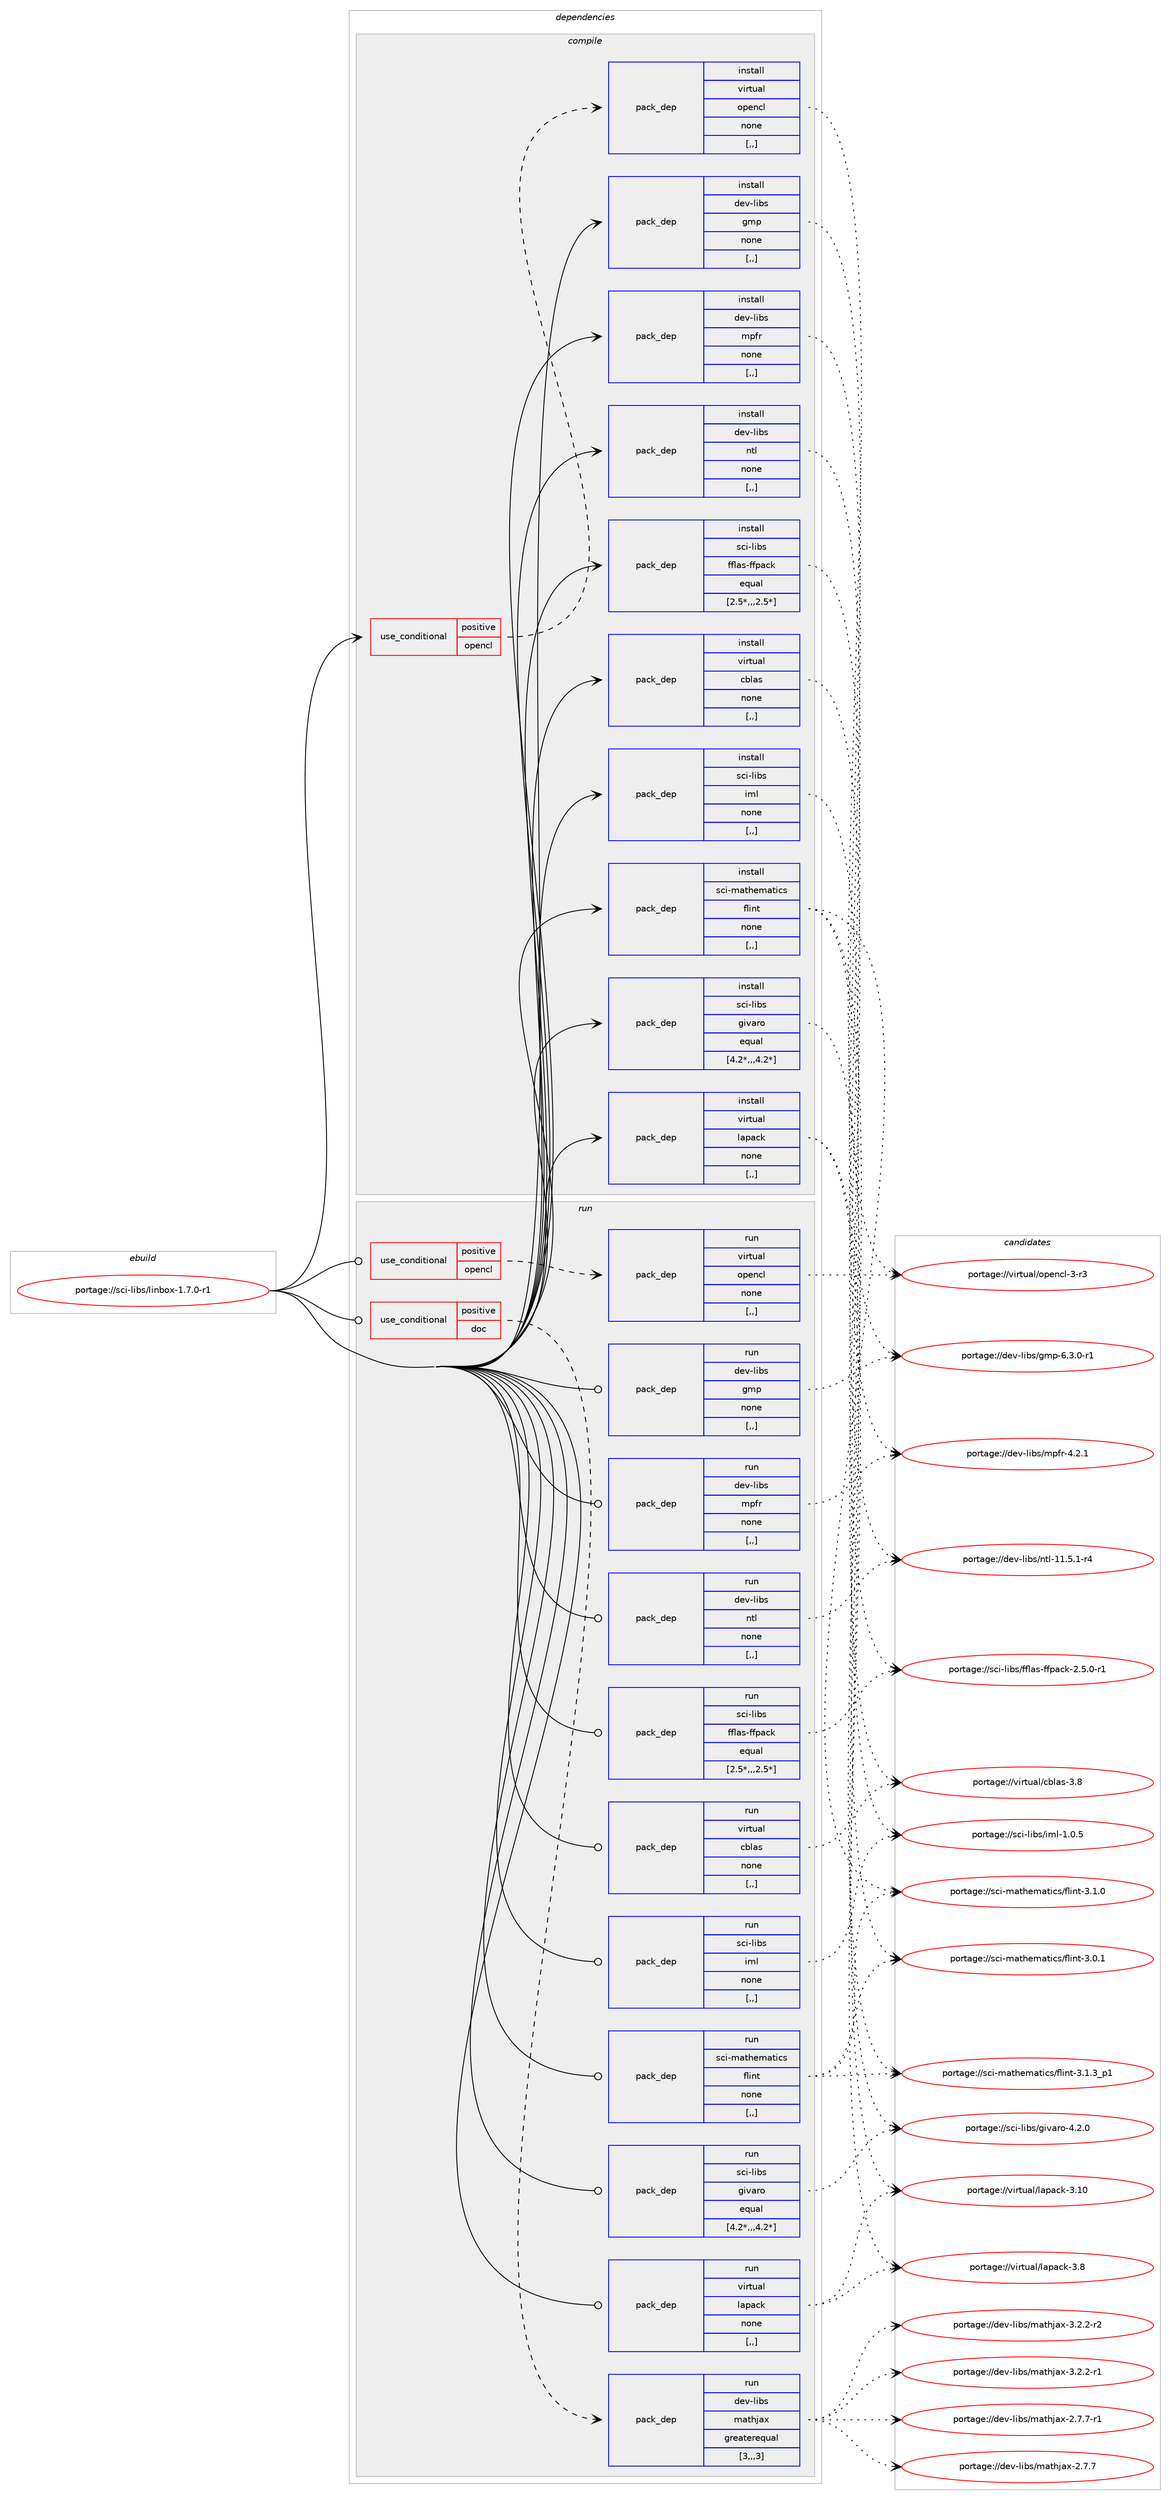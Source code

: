 digraph prolog {

# *************
# Graph options
# *************

newrank=true;
concentrate=true;
compound=true;
graph [rankdir=LR,fontname=Helvetica,fontsize=10,ranksep=1.5];#, ranksep=2.5, nodesep=0.2];
edge  [arrowhead=vee];
node  [fontname=Helvetica,fontsize=10];

# **********
# The ebuild
# **********

subgraph cluster_leftcol {
color=gray;
rank=same;
label=<<i>ebuild</i>>;
id [label="portage://sci-libs/linbox-1.7.0-r1", color=red, width=4, href="../sci-libs/linbox-1.7.0-r1.svg"];
}

# ****************
# The dependencies
# ****************

subgraph cluster_midcol {
color=gray;
label=<<i>dependencies</i>>;
subgraph cluster_compile {
fillcolor="#eeeeee";
style=filled;
label=<<i>compile</i>>;
subgraph cond106272 {
dependency401127 [label=<<TABLE BORDER="0" CELLBORDER="1" CELLSPACING="0" CELLPADDING="4"><TR><TD ROWSPAN="3" CELLPADDING="10">use_conditional</TD></TR><TR><TD>positive</TD></TR><TR><TD>opencl</TD></TR></TABLE>>, shape=none, color=red];
subgraph pack291977 {
dependency401128 [label=<<TABLE BORDER="0" CELLBORDER="1" CELLSPACING="0" CELLPADDING="4" WIDTH="220"><TR><TD ROWSPAN="6" CELLPADDING="30">pack_dep</TD></TR><TR><TD WIDTH="110">install</TD></TR><TR><TD>virtual</TD></TR><TR><TD>opencl</TD></TR><TR><TD>none</TD></TR><TR><TD>[,,]</TD></TR></TABLE>>, shape=none, color=blue];
}
dependency401127:e -> dependency401128:w [weight=20,style="dashed",arrowhead="vee"];
}
id:e -> dependency401127:w [weight=20,style="solid",arrowhead="vee"];
subgraph pack291978 {
dependency401129 [label=<<TABLE BORDER="0" CELLBORDER="1" CELLSPACING="0" CELLPADDING="4" WIDTH="220"><TR><TD ROWSPAN="6" CELLPADDING="30">pack_dep</TD></TR><TR><TD WIDTH="110">install</TD></TR><TR><TD>dev-libs</TD></TR><TR><TD>gmp</TD></TR><TR><TD>none</TD></TR><TR><TD>[,,]</TD></TR></TABLE>>, shape=none, color=blue];
}
id:e -> dependency401129:w [weight=20,style="solid",arrowhead="vee"];
subgraph pack291979 {
dependency401130 [label=<<TABLE BORDER="0" CELLBORDER="1" CELLSPACING="0" CELLPADDING="4" WIDTH="220"><TR><TD ROWSPAN="6" CELLPADDING="30">pack_dep</TD></TR><TR><TD WIDTH="110">install</TD></TR><TR><TD>dev-libs</TD></TR><TR><TD>mpfr</TD></TR><TR><TD>none</TD></TR><TR><TD>[,,]</TD></TR></TABLE>>, shape=none, color=blue];
}
id:e -> dependency401130:w [weight=20,style="solid",arrowhead="vee"];
subgraph pack291980 {
dependency401131 [label=<<TABLE BORDER="0" CELLBORDER="1" CELLSPACING="0" CELLPADDING="4" WIDTH="220"><TR><TD ROWSPAN="6" CELLPADDING="30">pack_dep</TD></TR><TR><TD WIDTH="110">install</TD></TR><TR><TD>dev-libs</TD></TR><TR><TD>ntl</TD></TR><TR><TD>none</TD></TR><TR><TD>[,,]</TD></TR></TABLE>>, shape=none, color=blue];
}
id:e -> dependency401131:w [weight=20,style="solid",arrowhead="vee"];
subgraph pack291981 {
dependency401132 [label=<<TABLE BORDER="0" CELLBORDER="1" CELLSPACING="0" CELLPADDING="4" WIDTH="220"><TR><TD ROWSPAN="6" CELLPADDING="30">pack_dep</TD></TR><TR><TD WIDTH="110">install</TD></TR><TR><TD>sci-libs</TD></TR><TR><TD>fflas-ffpack</TD></TR><TR><TD>equal</TD></TR><TR><TD>[2.5*,,,2.5*]</TD></TR></TABLE>>, shape=none, color=blue];
}
id:e -> dependency401132:w [weight=20,style="solid",arrowhead="vee"];
subgraph pack291982 {
dependency401133 [label=<<TABLE BORDER="0" CELLBORDER="1" CELLSPACING="0" CELLPADDING="4" WIDTH="220"><TR><TD ROWSPAN="6" CELLPADDING="30">pack_dep</TD></TR><TR><TD WIDTH="110">install</TD></TR><TR><TD>sci-libs</TD></TR><TR><TD>givaro</TD></TR><TR><TD>equal</TD></TR><TR><TD>[4.2*,,,4.2*]</TD></TR></TABLE>>, shape=none, color=blue];
}
id:e -> dependency401133:w [weight=20,style="solid",arrowhead="vee"];
subgraph pack291983 {
dependency401134 [label=<<TABLE BORDER="0" CELLBORDER="1" CELLSPACING="0" CELLPADDING="4" WIDTH="220"><TR><TD ROWSPAN="6" CELLPADDING="30">pack_dep</TD></TR><TR><TD WIDTH="110">install</TD></TR><TR><TD>sci-libs</TD></TR><TR><TD>iml</TD></TR><TR><TD>none</TD></TR><TR><TD>[,,]</TD></TR></TABLE>>, shape=none, color=blue];
}
id:e -> dependency401134:w [weight=20,style="solid",arrowhead="vee"];
subgraph pack291984 {
dependency401135 [label=<<TABLE BORDER="0" CELLBORDER="1" CELLSPACING="0" CELLPADDING="4" WIDTH="220"><TR><TD ROWSPAN="6" CELLPADDING="30">pack_dep</TD></TR><TR><TD WIDTH="110">install</TD></TR><TR><TD>sci-mathematics</TD></TR><TR><TD>flint</TD></TR><TR><TD>none</TD></TR><TR><TD>[,,]</TD></TR></TABLE>>, shape=none, color=blue];
}
id:e -> dependency401135:w [weight=20,style="solid",arrowhead="vee"];
subgraph pack291985 {
dependency401136 [label=<<TABLE BORDER="0" CELLBORDER="1" CELLSPACING="0" CELLPADDING="4" WIDTH="220"><TR><TD ROWSPAN="6" CELLPADDING="30">pack_dep</TD></TR><TR><TD WIDTH="110">install</TD></TR><TR><TD>virtual</TD></TR><TR><TD>cblas</TD></TR><TR><TD>none</TD></TR><TR><TD>[,,]</TD></TR></TABLE>>, shape=none, color=blue];
}
id:e -> dependency401136:w [weight=20,style="solid",arrowhead="vee"];
subgraph pack291986 {
dependency401137 [label=<<TABLE BORDER="0" CELLBORDER="1" CELLSPACING="0" CELLPADDING="4" WIDTH="220"><TR><TD ROWSPAN="6" CELLPADDING="30">pack_dep</TD></TR><TR><TD WIDTH="110">install</TD></TR><TR><TD>virtual</TD></TR><TR><TD>lapack</TD></TR><TR><TD>none</TD></TR><TR><TD>[,,]</TD></TR></TABLE>>, shape=none, color=blue];
}
id:e -> dependency401137:w [weight=20,style="solid",arrowhead="vee"];
}
subgraph cluster_compileandrun {
fillcolor="#eeeeee";
style=filled;
label=<<i>compile and run</i>>;
}
subgraph cluster_run {
fillcolor="#eeeeee";
style=filled;
label=<<i>run</i>>;
subgraph cond106273 {
dependency401138 [label=<<TABLE BORDER="0" CELLBORDER="1" CELLSPACING="0" CELLPADDING="4"><TR><TD ROWSPAN="3" CELLPADDING="10">use_conditional</TD></TR><TR><TD>positive</TD></TR><TR><TD>doc</TD></TR></TABLE>>, shape=none, color=red];
subgraph pack291987 {
dependency401139 [label=<<TABLE BORDER="0" CELLBORDER="1" CELLSPACING="0" CELLPADDING="4" WIDTH="220"><TR><TD ROWSPAN="6" CELLPADDING="30">pack_dep</TD></TR><TR><TD WIDTH="110">run</TD></TR><TR><TD>dev-libs</TD></TR><TR><TD>mathjax</TD></TR><TR><TD>greaterequal</TD></TR><TR><TD>[3,,,3]</TD></TR></TABLE>>, shape=none, color=blue];
}
dependency401138:e -> dependency401139:w [weight=20,style="dashed",arrowhead="vee"];
}
id:e -> dependency401138:w [weight=20,style="solid",arrowhead="odot"];
subgraph cond106274 {
dependency401140 [label=<<TABLE BORDER="0" CELLBORDER="1" CELLSPACING="0" CELLPADDING="4"><TR><TD ROWSPAN="3" CELLPADDING="10">use_conditional</TD></TR><TR><TD>positive</TD></TR><TR><TD>opencl</TD></TR></TABLE>>, shape=none, color=red];
subgraph pack291988 {
dependency401141 [label=<<TABLE BORDER="0" CELLBORDER="1" CELLSPACING="0" CELLPADDING="4" WIDTH="220"><TR><TD ROWSPAN="6" CELLPADDING="30">pack_dep</TD></TR><TR><TD WIDTH="110">run</TD></TR><TR><TD>virtual</TD></TR><TR><TD>opencl</TD></TR><TR><TD>none</TD></TR><TR><TD>[,,]</TD></TR></TABLE>>, shape=none, color=blue];
}
dependency401140:e -> dependency401141:w [weight=20,style="dashed",arrowhead="vee"];
}
id:e -> dependency401140:w [weight=20,style="solid",arrowhead="odot"];
subgraph pack291989 {
dependency401142 [label=<<TABLE BORDER="0" CELLBORDER="1" CELLSPACING="0" CELLPADDING="4" WIDTH="220"><TR><TD ROWSPAN="6" CELLPADDING="30">pack_dep</TD></TR><TR><TD WIDTH="110">run</TD></TR><TR><TD>dev-libs</TD></TR><TR><TD>gmp</TD></TR><TR><TD>none</TD></TR><TR><TD>[,,]</TD></TR></TABLE>>, shape=none, color=blue];
}
id:e -> dependency401142:w [weight=20,style="solid",arrowhead="odot"];
subgraph pack291990 {
dependency401143 [label=<<TABLE BORDER="0" CELLBORDER="1" CELLSPACING="0" CELLPADDING="4" WIDTH="220"><TR><TD ROWSPAN="6" CELLPADDING="30">pack_dep</TD></TR><TR><TD WIDTH="110">run</TD></TR><TR><TD>dev-libs</TD></TR><TR><TD>mpfr</TD></TR><TR><TD>none</TD></TR><TR><TD>[,,]</TD></TR></TABLE>>, shape=none, color=blue];
}
id:e -> dependency401143:w [weight=20,style="solid",arrowhead="odot"];
subgraph pack291991 {
dependency401144 [label=<<TABLE BORDER="0" CELLBORDER="1" CELLSPACING="0" CELLPADDING="4" WIDTH="220"><TR><TD ROWSPAN="6" CELLPADDING="30">pack_dep</TD></TR><TR><TD WIDTH="110">run</TD></TR><TR><TD>dev-libs</TD></TR><TR><TD>ntl</TD></TR><TR><TD>none</TD></TR><TR><TD>[,,]</TD></TR></TABLE>>, shape=none, color=blue];
}
id:e -> dependency401144:w [weight=20,style="solid",arrowhead="odot"];
subgraph pack291992 {
dependency401145 [label=<<TABLE BORDER="0" CELLBORDER="1" CELLSPACING="0" CELLPADDING="4" WIDTH="220"><TR><TD ROWSPAN="6" CELLPADDING="30">pack_dep</TD></TR><TR><TD WIDTH="110">run</TD></TR><TR><TD>sci-libs</TD></TR><TR><TD>fflas-ffpack</TD></TR><TR><TD>equal</TD></TR><TR><TD>[2.5*,,,2.5*]</TD></TR></TABLE>>, shape=none, color=blue];
}
id:e -> dependency401145:w [weight=20,style="solid",arrowhead="odot"];
subgraph pack291993 {
dependency401146 [label=<<TABLE BORDER="0" CELLBORDER="1" CELLSPACING="0" CELLPADDING="4" WIDTH="220"><TR><TD ROWSPAN="6" CELLPADDING="30">pack_dep</TD></TR><TR><TD WIDTH="110">run</TD></TR><TR><TD>sci-libs</TD></TR><TR><TD>givaro</TD></TR><TR><TD>equal</TD></TR><TR><TD>[4.2*,,,4.2*]</TD></TR></TABLE>>, shape=none, color=blue];
}
id:e -> dependency401146:w [weight=20,style="solid",arrowhead="odot"];
subgraph pack291994 {
dependency401147 [label=<<TABLE BORDER="0" CELLBORDER="1" CELLSPACING="0" CELLPADDING="4" WIDTH="220"><TR><TD ROWSPAN="6" CELLPADDING="30">pack_dep</TD></TR><TR><TD WIDTH="110">run</TD></TR><TR><TD>sci-libs</TD></TR><TR><TD>iml</TD></TR><TR><TD>none</TD></TR><TR><TD>[,,]</TD></TR></TABLE>>, shape=none, color=blue];
}
id:e -> dependency401147:w [weight=20,style="solid",arrowhead="odot"];
subgraph pack291995 {
dependency401148 [label=<<TABLE BORDER="0" CELLBORDER="1" CELLSPACING="0" CELLPADDING="4" WIDTH="220"><TR><TD ROWSPAN="6" CELLPADDING="30">pack_dep</TD></TR><TR><TD WIDTH="110">run</TD></TR><TR><TD>sci-mathematics</TD></TR><TR><TD>flint</TD></TR><TR><TD>none</TD></TR><TR><TD>[,,]</TD></TR></TABLE>>, shape=none, color=blue];
}
id:e -> dependency401148:w [weight=20,style="solid",arrowhead="odot"];
subgraph pack291996 {
dependency401149 [label=<<TABLE BORDER="0" CELLBORDER="1" CELLSPACING="0" CELLPADDING="4" WIDTH="220"><TR><TD ROWSPAN="6" CELLPADDING="30">pack_dep</TD></TR><TR><TD WIDTH="110">run</TD></TR><TR><TD>virtual</TD></TR><TR><TD>cblas</TD></TR><TR><TD>none</TD></TR><TR><TD>[,,]</TD></TR></TABLE>>, shape=none, color=blue];
}
id:e -> dependency401149:w [weight=20,style="solid",arrowhead="odot"];
subgraph pack291997 {
dependency401150 [label=<<TABLE BORDER="0" CELLBORDER="1" CELLSPACING="0" CELLPADDING="4" WIDTH="220"><TR><TD ROWSPAN="6" CELLPADDING="30">pack_dep</TD></TR><TR><TD WIDTH="110">run</TD></TR><TR><TD>virtual</TD></TR><TR><TD>lapack</TD></TR><TR><TD>none</TD></TR><TR><TD>[,,]</TD></TR></TABLE>>, shape=none, color=blue];
}
id:e -> dependency401150:w [weight=20,style="solid",arrowhead="odot"];
}
}

# **************
# The candidates
# **************

subgraph cluster_choices {
rank=same;
color=gray;
label=<<i>candidates</i>>;

subgraph choice291977 {
color=black;
nodesep=1;
choice11810511411611797108471111121011109910845514511451 [label="portage://virtual/opencl-3-r3", color=red, width=4,href="../virtual/opencl-3-r3.svg"];
dependency401128:e -> choice11810511411611797108471111121011109910845514511451:w [style=dotted,weight="100"];
}
subgraph choice291978 {
color=black;
nodesep=1;
choice1001011184510810598115471031091124554465146484511449 [label="portage://dev-libs/gmp-6.3.0-r1", color=red, width=4,href="../dev-libs/gmp-6.3.0-r1.svg"];
dependency401129:e -> choice1001011184510810598115471031091124554465146484511449:w [style=dotted,weight="100"];
}
subgraph choice291979 {
color=black;
nodesep=1;
choice100101118451081059811547109112102114455246504649 [label="portage://dev-libs/mpfr-4.2.1", color=red, width=4,href="../dev-libs/mpfr-4.2.1.svg"];
dependency401130:e -> choice100101118451081059811547109112102114455246504649:w [style=dotted,weight="100"];
}
subgraph choice291980 {
color=black;
nodesep=1;
choice100101118451081059811547110116108454949465346494511452 [label="portage://dev-libs/ntl-11.5.1-r4", color=red, width=4,href="../dev-libs/ntl-11.5.1-r4.svg"];
dependency401131:e -> choice100101118451081059811547110116108454949465346494511452:w [style=dotted,weight="100"];
}
subgraph choice291981 {
color=black;
nodesep=1;
choice11599105451081059811547102102108971154510210211297991074550465346484511449 [label="portage://sci-libs/fflas-ffpack-2.5.0-r1", color=red, width=4,href="../sci-libs/fflas-ffpack-2.5.0-r1.svg"];
dependency401132:e -> choice11599105451081059811547102102108971154510210211297991074550465346484511449:w [style=dotted,weight="100"];
}
subgraph choice291982 {
color=black;
nodesep=1;
choice1159910545108105981154710310511897114111455246504648 [label="portage://sci-libs/givaro-4.2.0", color=red, width=4,href="../sci-libs/givaro-4.2.0.svg"];
dependency401133:e -> choice1159910545108105981154710310511897114111455246504648:w [style=dotted,weight="100"];
}
subgraph choice291983 {
color=black;
nodesep=1;
choice11599105451081059811547105109108454946484653 [label="portage://sci-libs/iml-1.0.5", color=red, width=4,href="../sci-libs/iml-1.0.5.svg"];
dependency401134:e -> choice11599105451081059811547105109108454946484653:w [style=dotted,weight="100"];
}
subgraph choice291984 {
color=black;
nodesep=1;
choice1159910545109971161041011099711610599115471021081051101164551464946519511249 [label="portage://sci-mathematics/flint-3.1.3_p1", color=red, width=4,href="../sci-mathematics/flint-3.1.3_p1.svg"];
choice115991054510997116104101109971161059911547102108105110116455146494648 [label="portage://sci-mathematics/flint-3.1.0", color=red, width=4,href="../sci-mathematics/flint-3.1.0.svg"];
choice115991054510997116104101109971161059911547102108105110116455146484649 [label="portage://sci-mathematics/flint-3.0.1", color=red, width=4,href="../sci-mathematics/flint-3.0.1.svg"];
dependency401135:e -> choice1159910545109971161041011099711610599115471021081051101164551464946519511249:w [style=dotted,weight="100"];
dependency401135:e -> choice115991054510997116104101109971161059911547102108105110116455146494648:w [style=dotted,weight="100"];
dependency401135:e -> choice115991054510997116104101109971161059911547102108105110116455146484649:w [style=dotted,weight="100"];
}
subgraph choice291985 {
color=black;
nodesep=1;
choice118105114116117971084799981089711545514656 [label="portage://virtual/cblas-3.8", color=red, width=4,href="../virtual/cblas-3.8.svg"];
dependency401136:e -> choice118105114116117971084799981089711545514656:w [style=dotted,weight="100"];
}
subgraph choice291986 {
color=black;
nodesep=1;
choice11810511411611797108471089711297991074551464948 [label="portage://virtual/lapack-3.10", color=red, width=4,href="../virtual/lapack-3.10.svg"];
choice118105114116117971084710897112979910745514656 [label="portage://virtual/lapack-3.8", color=red, width=4,href="../virtual/lapack-3.8.svg"];
dependency401137:e -> choice11810511411611797108471089711297991074551464948:w [style=dotted,weight="100"];
dependency401137:e -> choice118105114116117971084710897112979910745514656:w [style=dotted,weight="100"];
}
subgraph choice291987 {
color=black;
nodesep=1;
choice10010111845108105981154710997116104106971204551465046504511450 [label="portage://dev-libs/mathjax-3.2.2-r2", color=red, width=4,href="../dev-libs/mathjax-3.2.2-r2.svg"];
choice10010111845108105981154710997116104106971204551465046504511449 [label="portage://dev-libs/mathjax-3.2.2-r1", color=red, width=4,href="../dev-libs/mathjax-3.2.2-r1.svg"];
choice10010111845108105981154710997116104106971204550465546554511449 [label="portage://dev-libs/mathjax-2.7.7-r1", color=red, width=4,href="../dev-libs/mathjax-2.7.7-r1.svg"];
choice1001011184510810598115471099711610410697120455046554655 [label="portage://dev-libs/mathjax-2.7.7", color=red, width=4,href="../dev-libs/mathjax-2.7.7.svg"];
dependency401139:e -> choice10010111845108105981154710997116104106971204551465046504511450:w [style=dotted,weight="100"];
dependency401139:e -> choice10010111845108105981154710997116104106971204551465046504511449:w [style=dotted,weight="100"];
dependency401139:e -> choice10010111845108105981154710997116104106971204550465546554511449:w [style=dotted,weight="100"];
dependency401139:e -> choice1001011184510810598115471099711610410697120455046554655:w [style=dotted,weight="100"];
}
subgraph choice291988 {
color=black;
nodesep=1;
choice11810511411611797108471111121011109910845514511451 [label="portage://virtual/opencl-3-r3", color=red, width=4,href="../virtual/opencl-3-r3.svg"];
dependency401141:e -> choice11810511411611797108471111121011109910845514511451:w [style=dotted,weight="100"];
}
subgraph choice291989 {
color=black;
nodesep=1;
choice1001011184510810598115471031091124554465146484511449 [label="portage://dev-libs/gmp-6.3.0-r1", color=red, width=4,href="../dev-libs/gmp-6.3.0-r1.svg"];
dependency401142:e -> choice1001011184510810598115471031091124554465146484511449:w [style=dotted,weight="100"];
}
subgraph choice291990 {
color=black;
nodesep=1;
choice100101118451081059811547109112102114455246504649 [label="portage://dev-libs/mpfr-4.2.1", color=red, width=4,href="../dev-libs/mpfr-4.2.1.svg"];
dependency401143:e -> choice100101118451081059811547109112102114455246504649:w [style=dotted,weight="100"];
}
subgraph choice291991 {
color=black;
nodesep=1;
choice100101118451081059811547110116108454949465346494511452 [label="portage://dev-libs/ntl-11.5.1-r4", color=red, width=4,href="../dev-libs/ntl-11.5.1-r4.svg"];
dependency401144:e -> choice100101118451081059811547110116108454949465346494511452:w [style=dotted,weight="100"];
}
subgraph choice291992 {
color=black;
nodesep=1;
choice11599105451081059811547102102108971154510210211297991074550465346484511449 [label="portage://sci-libs/fflas-ffpack-2.5.0-r1", color=red, width=4,href="../sci-libs/fflas-ffpack-2.5.0-r1.svg"];
dependency401145:e -> choice11599105451081059811547102102108971154510210211297991074550465346484511449:w [style=dotted,weight="100"];
}
subgraph choice291993 {
color=black;
nodesep=1;
choice1159910545108105981154710310511897114111455246504648 [label="portage://sci-libs/givaro-4.2.0", color=red, width=4,href="../sci-libs/givaro-4.2.0.svg"];
dependency401146:e -> choice1159910545108105981154710310511897114111455246504648:w [style=dotted,weight="100"];
}
subgraph choice291994 {
color=black;
nodesep=1;
choice11599105451081059811547105109108454946484653 [label="portage://sci-libs/iml-1.0.5", color=red, width=4,href="../sci-libs/iml-1.0.5.svg"];
dependency401147:e -> choice11599105451081059811547105109108454946484653:w [style=dotted,weight="100"];
}
subgraph choice291995 {
color=black;
nodesep=1;
choice1159910545109971161041011099711610599115471021081051101164551464946519511249 [label="portage://sci-mathematics/flint-3.1.3_p1", color=red, width=4,href="../sci-mathematics/flint-3.1.3_p1.svg"];
choice115991054510997116104101109971161059911547102108105110116455146494648 [label="portage://sci-mathematics/flint-3.1.0", color=red, width=4,href="../sci-mathematics/flint-3.1.0.svg"];
choice115991054510997116104101109971161059911547102108105110116455146484649 [label="portage://sci-mathematics/flint-3.0.1", color=red, width=4,href="../sci-mathematics/flint-3.0.1.svg"];
dependency401148:e -> choice1159910545109971161041011099711610599115471021081051101164551464946519511249:w [style=dotted,weight="100"];
dependency401148:e -> choice115991054510997116104101109971161059911547102108105110116455146494648:w [style=dotted,weight="100"];
dependency401148:e -> choice115991054510997116104101109971161059911547102108105110116455146484649:w [style=dotted,weight="100"];
}
subgraph choice291996 {
color=black;
nodesep=1;
choice118105114116117971084799981089711545514656 [label="portage://virtual/cblas-3.8", color=red, width=4,href="../virtual/cblas-3.8.svg"];
dependency401149:e -> choice118105114116117971084799981089711545514656:w [style=dotted,weight="100"];
}
subgraph choice291997 {
color=black;
nodesep=1;
choice11810511411611797108471089711297991074551464948 [label="portage://virtual/lapack-3.10", color=red, width=4,href="../virtual/lapack-3.10.svg"];
choice118105114116117971084710897112979910745514656 [label="portage://virtual/lapack-3.8", color=red, width=4,href="../virtual/lapack-3.8.svg"];
dependency401150:e -> choice11810511411611797108471089711297991074551464948:w [style=dotted,weight="100"];
dependency401150:e -> choice118105114116117971084710897112979910745514656:w [style=dotted,weight="100"];
}
}

}
